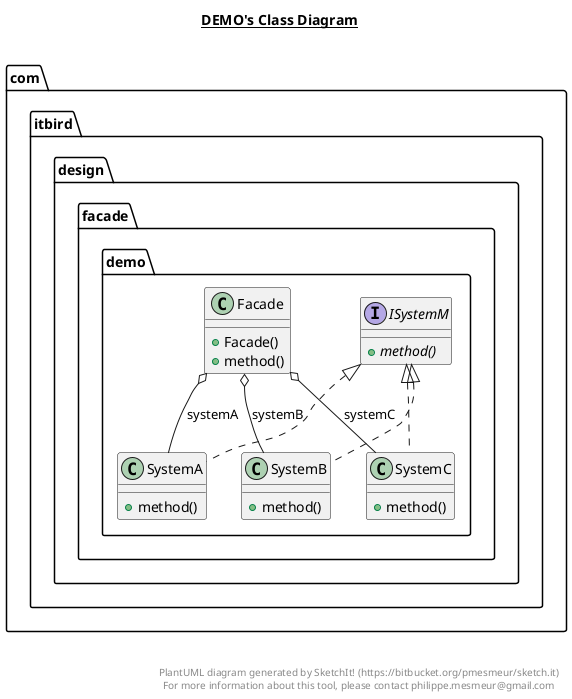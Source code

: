 @startuml

title __DEMO's Class Diagram__\n

  namespace com.itbird.design {
    namespace facade.demo {
      class com.itbird.design.facade.demo.Facade {
          + Facade()
          + method()
      }
    }
  }
  

  namespace com.itbird.design {
    namespace facade.demo {
      interface com.itbird.design.facade.demo.ISystemM {
          {abstract} + method()
      }
    }
  }
  

  namespace com.itbird.design {
    namespace facade.demo {
      class com.itbird.design.facade.demo.SystemA {
          + method()
      }
    }
  }
  

  namespace com.itbird.design {
    namespace facade.demo {
      class com.itbird.design.facade.demo.SystemB {
          + method()
      }
    }
  }
  

  namespace com.itbird.design {
    namespace facade.demo {
      class com.itbird.design.facade.demo.SystemC {
          + method()
      }
    }
  }
  

  com.itbird.design.facade.demo.Facade o-- com.itbird.design.facade.demo.SystemA : systemA
  com.itbird.design.facade.demo.Facade o-- com.itbird.design.facade.demo.SystemB : systemB
  com.itbird.design.facade.demo.Facade o-- com.itbird.design.facade.demo.SystemC : systemC
  com.itbird.design.facade.demo.SystemA .up.|> com.itbird.design.facade.demo.ISystemM
  com.itbird.design.facade.demo.SystemB .up.|> com.itbird.design.facade.demo.ISystemM
  com.itbird.design.facade.demo.SystemC .up.|> com.itbird.design.facade.demo.ISystemM


right footer


PlantUML diagram generated by SketchIt! (https://bitbucket.org/pmesmeur/sketch.it)
For more information about this tool, please contact philippe.mesmeur@gmail.com
endfooter

@enduml
